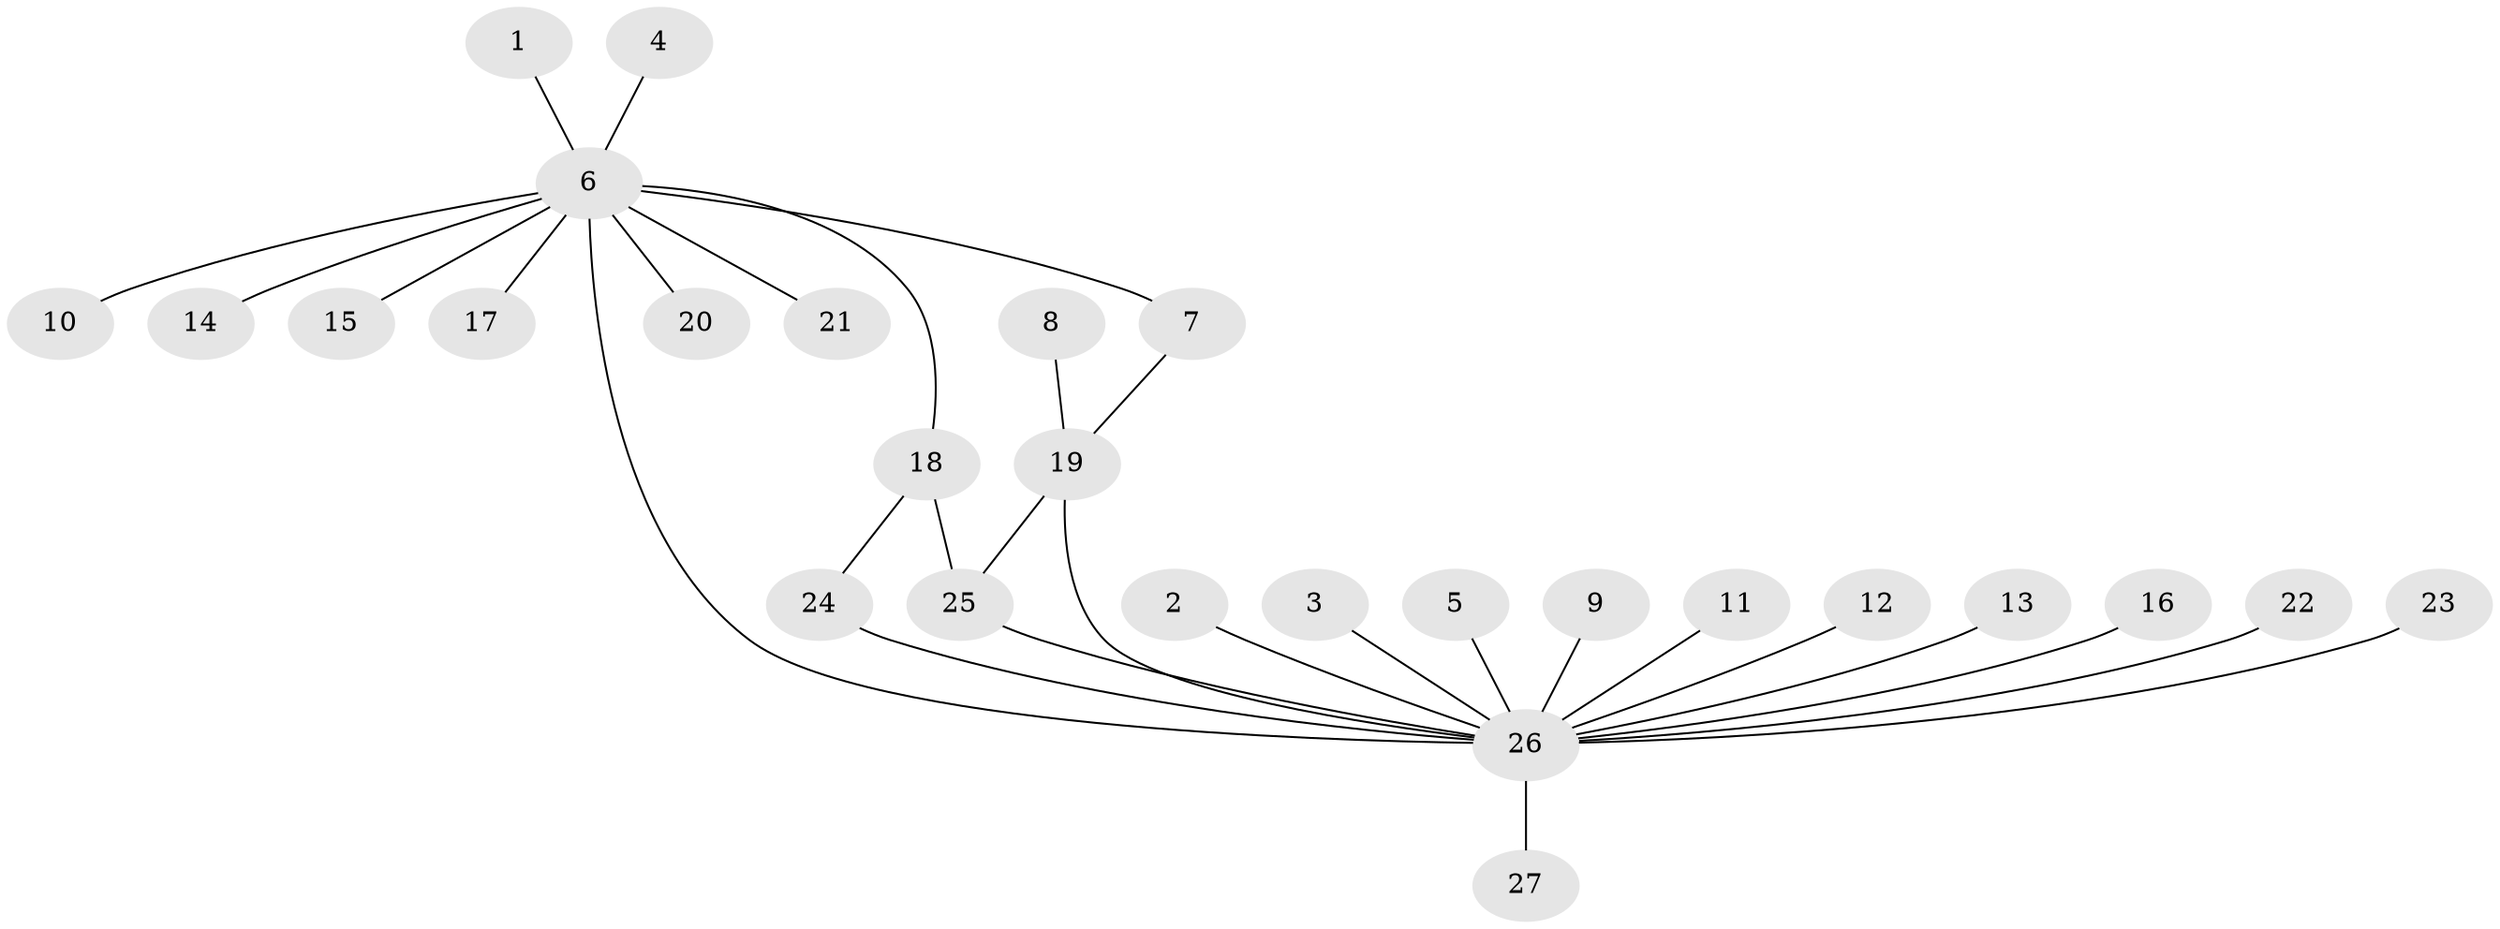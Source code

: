 // original degree distribution, {14: 0.018867924528301886, 6: 0.018867924528301886, 19: 0.018867924528301886, 1: 0.6792452830188679, 2: 0.1320754716981132, 8: 0.018867924528301886, 3: 0.09433962264150944, 4: 0.018867924528301886}
// Generated by graph-tools (version 1.1) at 2025/01/03/09/25 03:01:50]
// undirected, 27 vertices, 30 edges
graph export_dot {
graph [start="1"]
  node [color=gray90,style=filled];
  1;
  2;
  3;
  4;
  5;
  6;
  7;
  8;
  9;
  10;
  11;
  12;
  13;
  14;
  15;
  16;
  17;
  18;
  19;
  20;
  21;
  22;
  23;
  24;
  25;
  26;
  27;
  1 -- 6 [weight=1.0];
  2 -- 26 [weight=1.0];
  3 -- 26 [weight=1.0];
  4 -- 6 [weight=1.0];
  5 -- 26 [weight=1.0];
  6 -- 7 [weight=1.0];
  6 -- 10 [weight=1.0];
  6 -- 14 [weight=1.0];
  6 -- 15 [weight=1.0];
  6 -- 17 [weight=1.0];
  6 -- 18 [weight=1.0];
  6 -- 20 [weight=1.0];
  6 -- 21 [weight=1.0];
  6 -- 26 [weight=1.0];
  7 -- 19 [weight=1.0];
  8 -- 19 [weight=1.0];
  9 -- 26 [weight=1.0];
  11 -- 26 [weight=1.0];
  12 -- 26 [weight=1.0];
  13 -- 26 [weight=1.0];
  16 -- 26 [weight=1.0];
  18 -- 24 [weight=1.0];
  18 -- 25 [weight=1.0];
  19 -- 25 [weight=1.0];
  19 -- 26 [weight=1.0];
  22 -- 26 [weight=1.0];
  23 -- 26 [weight=1.0];
  24 -- 26 [weight=1.0];
  25 -- 26 [weight=1.0];
  26 -- 27 [weight=1.0];
}
